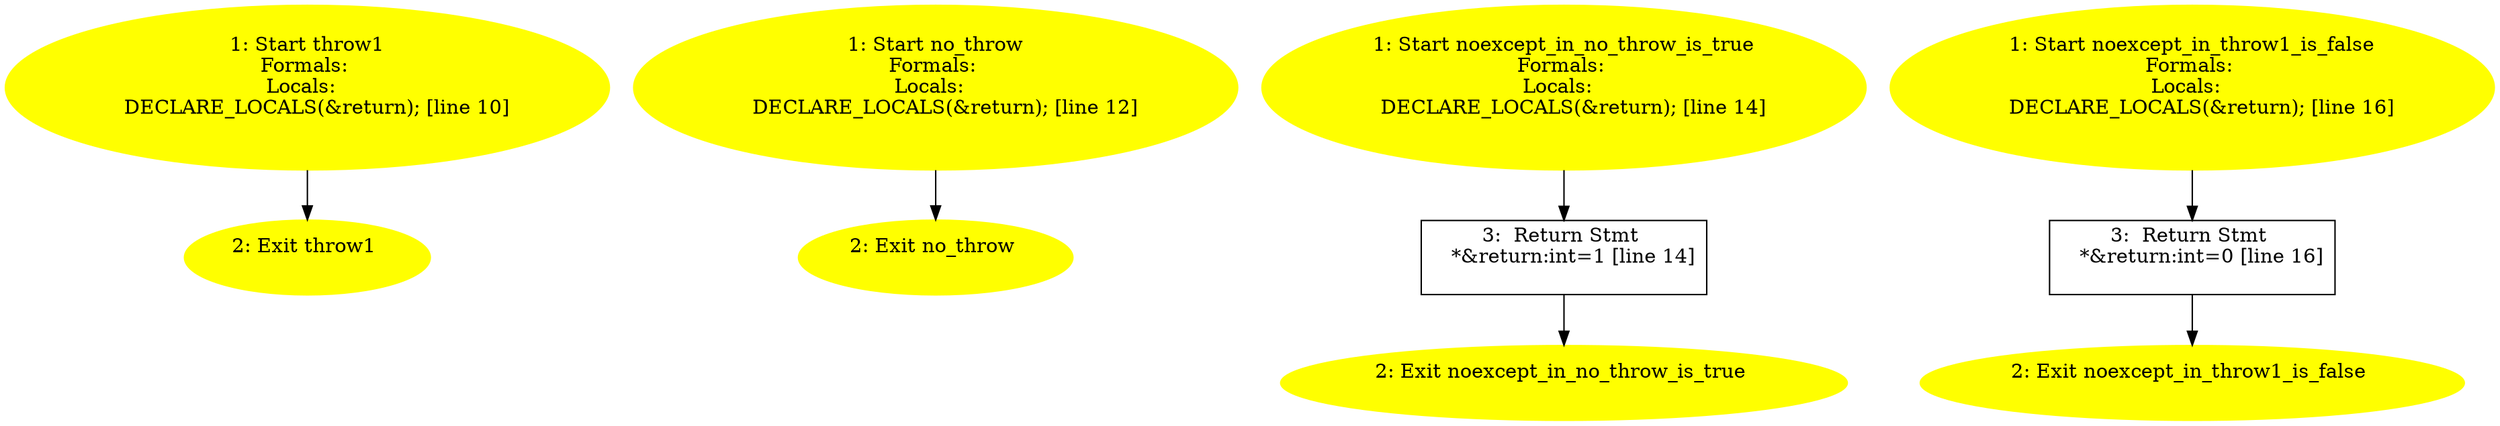 /* @generated */
digraph iCFG {
"throw1{d41d8cd98f00b204e9800998ecf8427e_Z6throw1v}.114ffb11adfb5a315c7e3cbb53a7b865_1" [label="1: Start throw1\nFormals: \nLocals:  \n   DECLARE_LOCALS(&return); [line 10]\n " color=yellow style=filled]
	

	 "throw1{d41d8cd98f00b204e9800998ecf8427e_Z6throw1v}.114ffb11adfb5a315c7e3cbb53a7b865_1" -> "throw1{d41d8cd98f00b204e9800998ecf8427e_Z6throw1v}.114ffb11adfb5a315c7e3cbb53a7b865_2" ;
"throw1{d41d8cd98f00b204e9800998ecf8427e_Z6throw1v}.114ffb11adfb5a315c7e3cbb53a7b865_2" [label="2: Exit throw1 \n  " color=yellow style=filled]
	

"no_throw{d41d8cd98f00b204e9800998ecf8427e_Z8no_throwv}.f24a507f38a1ed16c3c35a80472fea40_1" [label="1: Start no_throw\nFormals: \nLocals:  \n   DECLARE_LOCALS(&return); [line 12]\n " color=yellow style=filled]
	

	 "no_throw{d41d8cd98f00b204e9800998ecf8427e_Z8no_throwv}.f24a507f38a1ed16c3c35a80472fea40_1" -> "no_throw{d41d8cd98f00b204e9800998ecf8427e_Z8no_throwv}.f24a507f38a1ed16c3c35a80472fea40_2" ;
"no_throw{d41d8cd98f00b204e9800998ecf8427e_Z8no_throwv}.f24a507f38a1ed16c3c35a80472fea40_2" [label="2: Exit no_throw \n  " color=yellow style=filled]
	

"noexcept_in_no_throw_is_true{d41d8cd98f00b204e9800998ecf8427e_Z28noexcept_in_no_throw_is_truev}.a14601e75d60b3da496574676b888111_1" [label="1: Start noexcept_in_no_throw_is_true\nFormals: \nLocals:  \n   DECLARE_LOCALS(&return); [line 14]\n " color=yellow style=filled]
	

	 "noexcept_in_no_throw_is_true{d41d8cd98f00b204e9800998ecf8427e_Z28noexcept_in_no_throw_is_truev}.a14601e75d60b3da496574676b888111_1" -> "noexcept_in_no_throw_is_true{d41d8cd98f00b204e9800998ecf8427e_Z28noexcept_in_no_throw_is_truev}.a14601e75d60b3da496574676b888111_3" ;
"noexcept_in_no_throw_is_true{d41d8cd98f00b204e9800998ecf8427e_Z28noexcept_in_no_throw_is_truev}.a14601e75d60b3da496574676b888111_2" [label="2: Exit noexcept_in_no_throw_is_true \n  " color=yellow style=filled]
	

"noexcept_in_no_throw_is_true{d41d8cd98f00b204e9800998ecf8427e_Z28noexcept_in_no_throw_is_truev}.a14601e75d60b3da496574676b888111_3" [label="3:  Return Stmt \n   *&return:int=1 [line 14]\n " shape="box"]
	

	 "noexcept_in_no_throw_is_true{d41d8cd98f00b204e9800998ecf8427e_Z28noexcept_in_no_throw_is_truev}.a14601e75d60b3da496574676b888111_3" -> "noexcept_in_no_throw_is_true{d41d8cd98f00b204e9800998ecf8427e_Z28noexcept_in_no_throw_is_truev}.a14601e75d60b3da496574676b888111_2" ;
"noexcept_in_throw1_is_false{d41d8cd98f00b204e9800998ecf8427e_Z27noexcept_in_throw1_is_falsev}.e24c34dfe12fb37463a063a9be45127d_1" [label="1: Start noexcept_in_throw1_is_false\nFormals: \nLocals:  \n   DECLARE_LOCALS(&return); [line 16]\n " color=yellow style=filled]
	

	 "noexcept_in_throw1_is_false{d41d8cd98f00b204e9800998ecf8427e_Z27noexcept_in_throw1_is_falsev}.e24c34dfe12fb37463a063a9be45127d_1" -> "noexcept_in_throw1_is_false{d41d8cd98f00b204e9800998ecf8427e_Z27noexcept_in_throw1_is_falsev}.e24c34dfe12fb37463a063a9be45127d_3" ;
"noexcept_in_throw1_is_false{d41d8cd98f00b204e9800998ecf8427e_Z27noexcept_in_throw1_is_falsev}.e24c34dfe12fb37463a063a9be45127d_2" [label="2: Exit noexcept_in_throw1_is_false \n  " color=yellow style=filled]
	

"noexcept_in_throw1_is_false{d41d8cd98f00b204e9800998ecf8427e_Z27noexcept_in_throw1_is_falsev}.e24c34dfe12fb37463a063a9be45127d_3" [label="3:  Return Stmt \n   *&return:int=0 [line 16]\n " shape="box"]
	

	 "noexcept_in_throw1_is_false{d41d8cd98f00b204e9800998ecf8427e_Z27noexcept_in_throw1_is_falsev}.e24c34dfe12fb37463a063a9be45127d_3" -> "noexcept_in_throw1_is_false{d41d8cd98f00b204e9800998ecf8427e_Z27noexcept_in_throw1_is_falsev}.e24c34dfe12fb37463a063a9be45127d_2" ;
}
